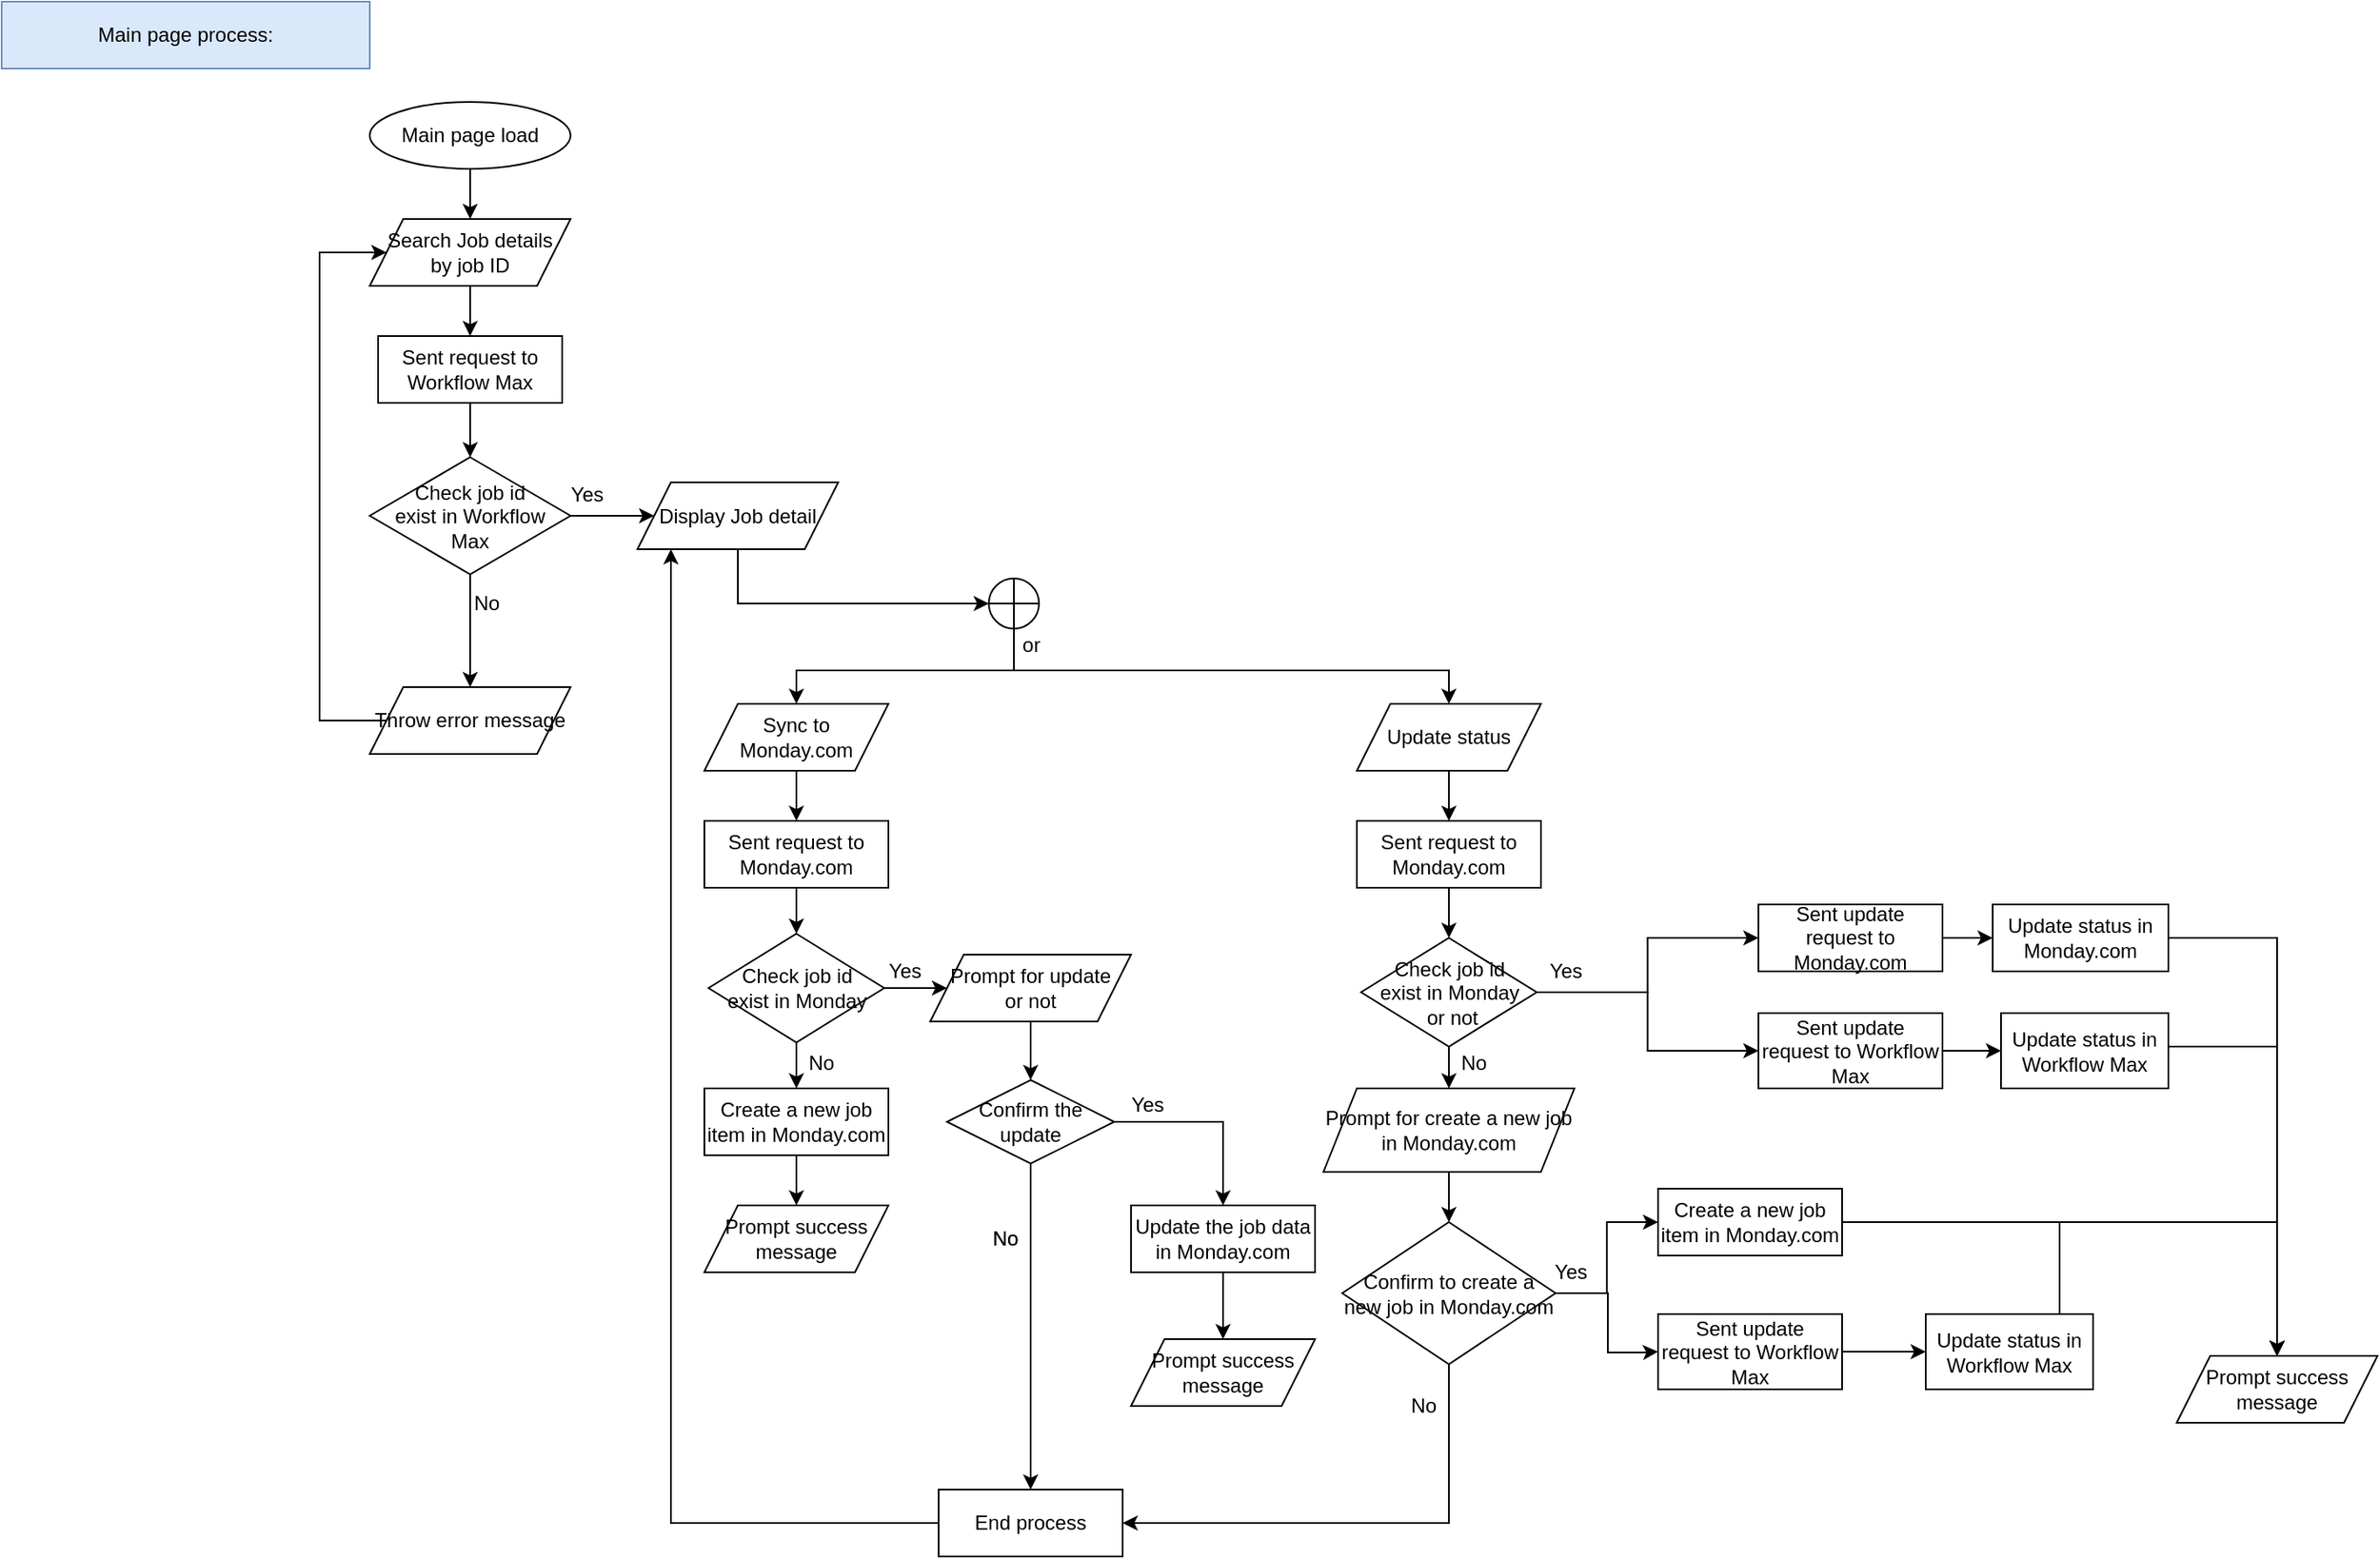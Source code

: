 <mxfile version="13.7.3" type="device"><diagram id="yRRdc2oBEPuKJAoZY_6h" name="Page-1"><mxGraphModel dx="652" dy="337" grid="1" gridSize="10" guides="1" tooltips="1" connect="1" arrows="1" fold="1" page="1" pageScale="1" pageWidth="850" pageHeight="1100" math="0" shadow="0"><root><mxCell id="0"/><mxCell id="1" parent="0"/><mxCell id="E8InZP41ITY_Z16XMjj9-4" style="edgeStyle=orthogonalEdgeStyle;rounded=0;orthogonalLoop=1;jettySize=auto;html=1;entryX=0.5;entryY=0;entryDx=0;entryDy=0;" edge="1" parent="1" source="E8InZP41ITY_Z16XMjj9-1" target="E8InZP41ITY_Z16XMjj9-2"><mxGeometry relative="1" as="geometry"/></mxCell><mxCell id="E8InZP41ITY_Z16XMjj9-1" value="Main page load" style="ellipse;whiteSpace=wrap;html=1;" vertex="1" parent="1"><mxGeometry x="360" y="130" width="120" height="40" as="geometry"/></mxCell><mxCell id="E8InZP41ITY_Z16XMjj9-7" style="edgeStyle=orthogonalEdgeStyle;rounded=0;orthogonalLoop=1;jettySize=auto;html=1;entryX=0.5;entryY=0;entryDx=0;entryDy=0;" edge="1" parent="1" source="E8InZP41ITY_Z16XMjj9-2" target="E8InZP41ITY_Z16XMjj9-6"><mxGeometry relative="1" as="geometry"/></mxCell><mxCell id="E8InZP41ITY_Z16XMjj9-2" value="&lt;div&gt;Search Job details&lt;/div&gt;&lt;div&gt;by job ID&lt;br&gt;&lt;/div&gt;" style="shape=parallelogram;perimeter=parallelogramPerimeter;whiteSpace=wrap;html=1;fixedSize=1;" vertex="1" parent="1"><mxGeometry x="360" y="200" width="120" height="40" as="geometry"/></mxCell><mxCell id="E8InZP41ITY_Z16XMjj9-9" style="edgeStyle=orthogonalEdgeStyle;rounded=0;orthogonalLoop=1;jettySize=auto;html=1;" edge="1" parent="1" source="E8InZP41ITY_Z16XMjj9-6" target="E8InZP41ITY_Z16XMjj9-8"><mxGeometry relative="1" as="geometry"/></mxCell><mxCell id="E8InZP41ITY_Z16XMjj9-6" value="Sent request to Workflow Max" style="rounded=0;whiteSpace=wrap;html=1;" vertex="1" parent="1"><mxGeometry x="365" y="270" width="110" height="40" as="geometry"/></mxCell><mxCell id="E8InZP41ITY_Z16XMjj9-13" style="edgeStyle=orthogonalEdgeStyle;rounded=0;orthogonalLoop=1;jettySize=auto;html=1;" edge="1" parent="1" source="E8InZP41ITY_Z16XMjj9-8" target="E8InZP41ITY_Z16XMjj9-104"><mxGeometry relative="1" as="geometry"><mxPoint x="420" y="470" as="targetPoint"/></mxGeometry></mxCell><mxCell id="E8InZP41ITY_Z16XMjj9-19" style="edgeStyle=orthogonalEdgeStyle;rounded=0;orthogonalLoop=1;jettySize=auto;html=1;entryX=0;entryY=0.5;entryDx=0;entryDy=0;" edge="1" parent="1" source="E8InZP41ITY_Z16XMjj9-8" target="E8InZP41ITY_Z16XMjj9-103"><mxGeometry relative="1" as="geometry"><mxPoint x="520" y="377.5" as="targetPoint"/></mxGeometry></mxCell><mxCell id="E8InZP41ITY_Z16XMjj9-8" value="&lt;div&gt;Check job id &lt;br&gt;&lt;/div&gt;&lt;div&gt;exist in Workflow &lt;br&gt;&lt;/div&gt;&lt;div&gt;Max&lt;br&gt;&lt;/div&gt;" style="rhombus;whiteSpace=wrap;html=1;" vertex="1" parent="1"><mxGeometry x="360" y="342.5" width="120" height="70" as="geometry"/></mxCell><mxCell id="E8InZP41ITY_Z16XMjj9-12" style="edgeStyle=orthogonalEdgeStyle;rounded=0;orthogonalLoop=1;jettySize=auto;html=1;entryX=0;entryY=0.5;entryDx=0;entryDy=0;exitX=0;exitY=0.5;exitDx=0;exitDy=0;" edge="1" parent="1" source="E8InZP41ITY_Z16XMjj9-104" target="E8InZP41ITY_Z16XMjj9-2"><mxGeometry relative="1" as="geometry"><mxPoint x="250" y="210" as="targetPoint"/><mxPoint x="375" y="497.5" as="sourcePoint"/><Array as="points"><mxPoint x="330" y="500"/><mxPoint x="330" y="220"/></Array></mxGeometry></mxCell><mxCell id="E8InZP41ITY_Z16XMjj9-16" value="No" style="text;html=1;strokeColor=none;fillColor=none;align=center;verticalAlign=middle;whiteSpace=wrap;rounded=0;" vertex="1" parent="1"><mxGeometry x="410" y="420" width="40" height="20" as="geometry"/></mxCell><mxCell id="E8InZP41ITY_Z16XMjj9-22" style="edgeStyle=orthogonalEdgeStyle;rounded=0;orthogonalLoop=1;jettySize=auto;html=1;entryX=0;entryY=0.5;entryDx=0;entryDy=0;entryPerimeter=0;exitX=0.5;exitY=1;exitDx=0;exitDy=0;" edge="1" parent="1" source="E8InZP41ITY_Z16XMjj9-103" target="E8InZP41ITY_Z16XMjj9-21"><mxGeometry relative="1" as="geometry"><mxPoint x="620" y="377.5" as="sourcePoint"/><Array as="points"><mxPoint x="580" y="430"/><mxPoint x="730" y="430"/></Array></mxGeometry></mxCell><mxCell id="E8InZP41ITY_Z16XMjj9-20" value="Yes" style="text;html=1;strokeColor=none;fillColor=none;align=center;verticalAlign=middle;whiteSpace=wrap;rounded=0;" vertex="1" parent="1"><mxGeometry x="470" y="355" width="40" height="20" as="geometry"/></mxCell><mxCell id="E8InZP41ITY_Z16XMjj9-26" style="edgeStyle=orthogonalEdgeStyle;rounded=0;orthogonalLoop=1;jettySize=auto;html=1;entryX=0.5;entryY=0;entryDx=0;entryDy=0;exitX=0.5;exitY=1;exitDx=0;exitDy=0;exitPerimeter=0;" edge="1" parent="1" source="E8InZP41ITY_Z16XMjj9-21" target="E8InZP41ITY_Z16XMjj9-25"><mxGeometry relative="1" as="geometry"><Array as="points"><mxPoint x="745" y="470"/><mxPoint x="615" y="470"/></Array></mxGeometry></mxCell><mxCell id="E8InZP41ITY_Z16XMjj9-46" style="edgeStyle=orthogonalEdgeStyle;rounded=0;orthogonalLoop=1;jettySize=auto;html=1;entryX=0.5;entryY=0;entryDx=0;entryDy=0;exitX=0.5;exitY=1;exitDx=0;exitDy=0;exitPerimeter=0;" edge="1" parent="1" source="E8InZP41ITY_Z16XMjj9-21" target="E8InZP41ITY_Z16XMjj9-45"><mxGeometry relative="1" as="geometry"><mxPoint x="745" y="490" as="sourcePoint"/><Array as="points"><mxPoint x="745" y="470"/><mxPoint x="1005" y="470"/></Array></mxGeometry></mxCell><mxCell id="E8InZP41ITY_Z16XMjj9-21" value="" style="verticalLabelPosition=bottom;verticalAlign=top;html=1;shape=mxgraph.flowchart.summing_function;" vertex="1" parent="1"><mxGeometry x="730" y="415" width="30" height="30" as="geometry"/></mxCell><mxCell id="E8InZP41ITY_Z16XMjj9-70" style="edgeStyle=orthogonalEdgeStyle;rounded=0;orthogonalLoop=1;jettySize=auto;html=1;" edge="1" parent="1" source="E8InZP41ITY_Z16XMjj9-42" target="E8InZP41ITY_Z16XMjj9-103"><mxGeometry relative="1" as="geometry"><mxPoint x="555" y="400" as="targetPoint"/><Array as="points"><mxPoint x="540" y="980"/></Array></mxGeometry></mxCell><mxCell id="E8InZP41ITY_Z16XMjj9-57" value="or" style="text;html=1;align=center;verticalAlign=middle;resizable=0;points=[];autosize=1;" vertex="1" parent="1"><mxGeometry x="740" y="445" width="30" height="20" as="geometry"/></mxCell><mxCell id="E8InZP41ITY_Z16XMjj9-103" value="Display Job detail" style="shape=parallelogram;perimeter=parallelogramPerimeter;whiteSpace=wrap;html=1;fixedSize=1;" vertex="1" parent="1"><mxGeometry x="520" y="357.5" width="120" height="40" as="geometry"/></mxCell><mxCell id="E8InZP41ITY_Z16XMjj9-104" value="Throw error message" style="shape=parallelogram;perimeter=parallelogramPerimeter;whiteSpace=wrap;html=1;fixedSize=1;" vertex="1" parent="1"><mxGeometry x="360" y="480" width="120" height="40" as="geometry"/></mxCell><mxCell id="E8InZP41ITY_Z16XMjj9-105" value="Main page process:" style="rounded=0;whiteSpace=wrap;html=1;strokeWidth=1;fillColor=#dae8fc;strokeColor=#6c8ebf;" vertex="1" parent="1"><mxGeometry x="140" y="70" width="220" height="40" as="geometry"/></mxCell><mxCell id="E8InZP41ITY_Z16XMjj9-25" value="Sync to Monday.com" style="shape=parallelogram;perimeter=parallelogramPerimeter;whiteSpace=wrap;html=1;fixedSize=1;" vertex="1" parent="1"><mxGeometry x="560" y="490" width="110" height="40" as="geometry"/></mxCell><mxCell id="E8InZP41ITY_Z16XMjj9-27" value="Sent request to Monday.com" style="rounded=0;whiteSpace=wrap;html=1;" vertex="1" parent="1"><mxGeometry x="560" y="560" width="110" height="40" as="geometry"/></mxCell><mxCell id="E8InZP41ITY_Z16XMjj9-28" value="&lt;div&gt;Check job id &lt;br&gt;&lt;/div&gt;&lt;div&gt;exist in Monday&lt;br&gt;&lt;/div&gt;" style="rhombus;whiteSpace=wrap;html=1;" vertex="1" parent="1"><mxGeometry x="562.5" y="627.5" width="105" height="65" as="geometry"/></mxCell><mxCell id="E8InZP41ITY_Z16XMjj9-31" value="Create a new job item in Monday.com" style="rounded=0;whiteSpace=wrap;html=1;" vertex="1" parent="1"><mxGeometry x="560" y="720" width="110" height="40" as="geometry"/></mxCell><mxCell id="E8InZP41ITY_Z16XMjj9-32" value="Prompt success message" style="shape=parallelogram;perimeter=parallelogramPerimeter;whiteSpace=wrap;html=1;fixedSize=1;" vertex="1" parent="1"><mxGeometry x="560" y="790" width="110" height="40" as="geometry"/></mxCell><mxCell id="E8InZP41ITY_Z16XMjj9-33" style="edgeStyle=orthogonalEdgeStyle;rounded=0;orthogonalLoop=1;jettySize=auto;html=1;entryX=0.5;entryY=0;entryDx=0;entryDy=0;" edge="1" parent="1" source="E8InZP41ITY_Z16XMjj9-25" target="E8InZP41ITY_Z16XMjj9-27"><mxGeometry relative="1" as="geometry"/></mxCell><mxCell id="E8InZP41ITY_Z16XMjj9-34" style="edgeStyle=orthogonalEdgeStyle;rounded=0;orthogonalLoop=1;jettySize=auto;html=1;entryX=0.5;entryY=0;entryDx=0;entryDy=0;" edge="1" parent="1" source="E8InZP41ITY_Z16XMjj9-27" target="E8InZP41ITY_Z16XMjj9-28"><mxGeometry relative="1" as="geometry"/></mxCell><mxCell id="E8InZP41ITY_Z16XMjj9-35" style="edgeStyle=orthogonalEdgeStyle;rounded=0;orthogonalLoop=1;jettySize=auto;html=1;" edge="1" parent="1" source="E8InZP41ITY_Z16XMjj9-28" target="E8InZP41ITY_Z16XMjj9-31"><mxGeometry relative="1" as="geometry"/></mxCell><mxCell id="E8InZP41ITY_Z16XMjj9-36" style="edgeStyle=orthogonalEdgeStyle;rounded=0;orthogonalLoop=1;jettySize=auto;html=1;" edge="1" parent="1" source="E8InZP41ITY_Z16XMjj9-31" target="E8InZP41ITY_Z16XMjj9-32"><mxGeometry relative="1" as="geometry"/></mxCell><mxCell id="E8InZP41ITY_Z16XMjj9-38" style="edgeStyle=orthogonalEdgeStyle;rounded=0;orthogonalLoop=1;jettySize=auto;html=1;" edge="1" parent="1" source="E8InZP41ITY_Z16XMjj9-28" target="E8InZP41ITY_Z16XMjj9-37"><mxGeometry relative="1" as="geometry"/></mxCell><mxCell id="E8InZP41ITY_Z16XMjj9-29" value="No" style="text;html=1;strokeColor=none;fillColor=none;align=center;verticalAlign=middle;whiteSpace=wrap;rounded=0;" vertex="1" parent="1"><mxGeometry x="610" y="695" width="40" height="20" as="geometry"/></mxCell><mxCell id="E8InZP41ITY_Z16XMjj9-37" value="&lt;div&gt;Prompt for update&lt;/div&gt;&lt;div&gt;or not&lt;br&gt;&lt;/div&gt;" style="shape=parallelogram;perimeter=parallelogramPerimeter;whiteSpace=wrap;html=1;fixedSize=1;" vertex="1" parent="1"><mxGeometry x="695" y="640" width="120" height="40" as="geometry"/></mxCell><mxCell id="E8InZP41ITY_Z16XMjj9-39" value="Yes" style="text;html=1;strokeColor=none;fillColor=none;align=center;verticalAlign=middle;whiteSpace=wrap;rounded=0;" vertex="1" parent="1"><mxGeometry x="660" y="640" width="40" height="20" as="geometry"/></mxCell><mxCell id="E8InZP41ITY_Z16XMjj9-122" style="edgeStyle=orthogonalEdgeStyle;rounded=0;orthogonalLoop=1;jettySize=auto;html=1;exitX=1;exitY=0.5;exitDx=0;exitDy=0;entryX=0.5;entryY=0;entryDx=0;entryDy=0;" edge="1" parent="1" source="E8InZP41ITY_Z16XMjj9-40" target="E8InZP41ITY_Z16XMjj9-119"><mxGeometry relative="1" as="geometry"/></mxCell><mxCell id="E8InZP41ITY_Z16XMjj9-40" value="Confirm the update" style="rhombus;whiteSpace=wrap;html=1;" vertex="1" parent="1"><mxGeometry x="705" y="715" width="100" height="50" as="geometry"/></mxCell><mxCell id="E8InZP41ITY_Z16XMjj9-41" style="edgeStyle=orthogonalEdgeStyle;rounded=0;orthogonalLoop=1;jettySize=auto;html=1;entryX=0.5;entryY=0;entryDx=0;entryDy=0;" edge="1" parent="1" source="E8InZP41ITY_Z16XMjj9-37" target="E8InZP41ITY_Z16XMjj9-40"><mxGeometry relative="1" as="geometry"/></mxCell><mxCell id="E8InZP41ITY_Z16XMjj9-42" value="End process" style="rounded=0;whiteSpace=wrap;html=1;" vertex="1" parent="1"><mxGeometry x="700" y="960" width="110" height="40" as="geometry"/></mxCell><mxCell id="E8InZP41ITY_Z16XMjj9-68" style="edgeStyle=orthogonalEdgeStyle;rounded=0;orthogonalLoop=1;jettySize=auto;html=1;entryX=0.5;entryY=0;entryDx=0;entryDy=0;" edge="1" parent="1" source="E8InZP41ITY_Z16XMjj9-40" target="E8InZP41ITY_Z16XMjj9-42"><mxGeometry relative="1" as="geometry"/></mxCell><mxCell id="E8InZP41ITY_Z16XMjj9-45" value="Update status" style="shape=parallelogram;perimeter=parallelogramPerimeter;whiteSpace=wrap;html=1;fixedSize=1;" vertex="1" parent="1"><mxGeometry x="950" y="490" width="110" height="40" as="geometry"/></mxCell><mxCell id="E8InZP41ITY_Z16XMjj9-62" value="Sent request to Monday.com" style="rounded=0;whiteSpace=wrap;html=1;" vertex="1" parent="1"><mxGeometry x="950" y="560" width="110" height="40" as="geometry"/></mxCell><mxCell id="E8InZP41ITY_Z16XMjj9-64" style="edgeStyle=orthogonalEdgeStyle;rounded=0;orthogonalLoop=1;jettySize=auto;html=1;" edge="1" parent="1" source="E8InZP41ITY_Z16XMjj9-45" target="E8InZP41ITY_Z16XMjj9-62"><mxGeometry relative="1" as="geometry"/></mxCell><mxCell id="E8InZP41ITY_Z16XMjj9-63" value="&lt;div&gt;Check job id &lt;br&gt;&lt;/div&gt;&lt;div&gt;exist in Monday&lt;br&gt;&lt;/div&gt;&amp;nbsp;or not" style="rhombus;whiteSpace=wrap;html=1;" vertex="1" parent="1"><mxGeometry x="952.5" y="630" width="105" height="65" as="geometry"/></mxCell><mxCell id="E8InZP41ITY_Z16XMjj9-65" style="edgeStyle=orthogonalEdgeStyle;rounded=0;orthogonalLoop=1;jettySize=auto;html=1;" edge="1" parent="1" source="E8InZP41ITY_Z16XMjj9-62" target="E8InZP41ITY_Z16XMjj9-63"><mxGeometry relative="1" as="geometry"/></mxCell><mxCell id="E8InZP41ITY_Z16XMjj9-66" value="Prompt for create a new job in Monday.com " style="shape=parallelogram;perimeter=parallelogramPerimeter;whiteSpace=wrap;html=1;fixedSize=1;" vertex="1" parent="1"><mxGeometry x="930" y="720" width="150" height="50" as="geometry"/></mxCell><mxCell id="E8InZP41ITY_Z16XMjj9-73" style="edgeStyle=orthogonalEdgeStyle;rounded=0;orthogonalLoop=1;jettySize=auto;html=1;exitX=0.5;exitY=1;exitDx=0;exitDy=0;entryX=0.5;entryY=0;entryDx=0;entryDy=0;" edge="1" parent="1" source="E8InZP41ITY_Z16XMjj9-63" target="E8InZP41ITY_Z16XMjj9-66"><mxGeometry relative="1" as="geometry"/></mxCell><mxCell id="E8InZP41ITY_Z16XMjj9-69" value="No" style="text;html=1;strokeColor=none;fillColor=none;align=center;verticalAlign=middle;whiteSpace=wrap;rounded=0;" vertex="1" parent="1"><mxGeometry x="720" y="800" width="40" height="20" as="geometry"/></mxCell><mxCell id="E8InZP41ITY_Z16XMjj9-74" value="No" style="text;html=1;strokeColor=none;fillColor=none;align=center;verticalAlign=middle;whiteSpace=wrap;rounded=0;" vertex="1" parent="1"><mxGeometry x="1000" y="695" width="40" height="20" as="geometry"/></mxCell><mxCell id="E8InZP41ITY_Z16XMjj9-98" style="edgeStyle=orthogonalEdgeStyle;rounded=0;orthogonalLoop=1;jettySize=auto;html=1;entryX=1;entryY=0.5;entryDx=0;entryDy=0;exitX=0.5;exitY=1;exitDx=0;exitDy=0;" edge="1" parent="1" source="E8InZP41ITY_Z16XMjj9-75" target="E8InZP41ITY_Z16XMjj9-42"><mxGeometry relative="1" as="geometry"/></mxCell><mxCell id="E8InZP41ITY_Z16XMjj9-114" style="edgeStyle=orthogonalEdgeStyle;rounded=0;orthogonalLoop=1;jettySize=auto;html=1;entryX=0;entryY=0.5;entryDx=0;entryDy=0;" edge="1" parent="1" source="E8InZP41ITY_Z16XMjj9-75" target="E8InZP41ITY_Z16XMjj9-110"><mxGeometry relative="1" as="geometry"/></mxCell><mxCell id="E8InZP41ITY_Z16XMjj9-75" value="Confirm to create a new job in Monday.com" style="rhombus;whiteSpace=wrap;html=1;" vertex="1" parent="1"><mxGeometry x="941.25" y="800" width="127.5" height="85" as="geometry"/></mxCell><mxCell id="E8InZP41ITY_Z16XMjj9-82" style="edgeStyle=orthogonalEdgeStyle;rounded=0;orthogonalLoop=1;jettySize=auto;html=1;entryX=0.5;entryY=0;entryDx=0;entryDy=0;" edge="1" parent="1" source="E8InZP41ITY_Z16XMjj9-66" target="E8InZP41ITY_Z16XMjj9-75"><mxGeometry relative="1" as="geometry"/></mxCell><mxCell id="E8InZP41ITY_Z16XMjj9-79" value="Yes" style="text;html=1;strokeColor=none;fillColor=none;align=center;verticalAlign=middle;whiteSpace=wrap;rounded=0;" vertex="1" parent="1"><mxGeometry x="1055" y="640" width="40" height="20" as="geometry"/></mxCell><mxCell id="E8InZP41ITY_Z16XMjj9-115" style="edgeStyle=orthogonalEdgeStyle;rounded=0;orthogonalLoop=1;jettySize=auto;html=1;entryX=0;entryY=0.5;entryDx=0;entryDy=0;exitX=1;exitY=0.5;exitDx=0;exitDy=0;" edge="1" parent="1" source="E8InZP41ITY_Z16XMjj9-75" target="E8InZP41ITY_Z16XMjj9-111"><mxGeometry relative="1" as="geometry"><Array as="points"><mxPoint x="1100" y="843"/><mxPoint x="1100" y="878"/><mxPoint x="1120" y="878"/></Array></mxGeometry></mxCell><mxCell id="E8InZP41ITY_Z16XMjj9-80" value="Yes" style="text;html=1;strokeColor=none;fillColor=none;align=center;verticalAlign=middle;whiteSpace=wrap;rounded=0;" vertex="1" parent="1"><mxGeometry x="1057.5" y="820" width="40" height="20" as="geometry"/></mxCell><mxCell id="E8InZP41ITY_Z16XMjj9-86" style="edgeStyle=orthogonalEdgeStyle;rounded=0;orthogonalLoop=1;jettySize=auto;html=1;" edge="1" parent="1" source="E8InZP41ITY_Z16XMjj9-63" target="E8InZP41ITY_Z16XMjj9-58"><mxGeometry relative="1" as="geometry"/></mxCell><mxCell id="E8InZP41ITY_Z16XMjj9-84" style="edgeStyle=orthogonalEdgeStyle;rounded=0;orthogonalLoop=1;jettySize=auto;html=1;entryX=0;entryY=0.5;entryDx=0;entryDy=0;" edge="1" parent="1" source="E8InZP41ITY_Z16XMjj9-63" target="E8InZP41ITY_Z16XMjj9-83"><mxGeometry relative="1" as="geometry"/></mxCell><mxCell id="E8InZP41ITY_Z16XMjj9-99" value="No" style="text;html=1;strokeColor=none;fillColor=none;align=center;verticalAlign=middle;whiteSpace=wrap;rounded=0;" vertex="1" parent="1"><mxGeometry x="970" y="900" width="40" height="20" as="geometry"/></mxCell><mxCell id="E8InZP41ITY_Z16XMjj9-100" style="edgeStyle=orthogonalEdgeStyle;rounded=0;orthogonalLoop=1;jettySize=auto;html=1;exitX=1;exitY=0.5;exitDx=0;exitDy=0;entryX=0.5;entryY=0;entryDx=0;entryDy=0;" edge="1" parent="1" source="E8InZP41ITY_Z16XMjj9-59" target="E8InZP41ITY_Z16XMjj9-101"><mxGeometry relative="1" as="geometry"><mxPoint x="1480" y="770" as="targetPoint"/><Array as="points"><mxPoint x="1500" y="630"/></Array></mxGeometry></mxCell><mxCell id="E8InZP41ITY_Z16XMjj9-101" value="Prompt success message" style="shape=parallelogram;perimeter=parallelogramPerimeter;whiteSpace=wrap;html=1;fixedSize=1;" vertex="1" parent="1"><mxGeometry x="1440" y="880" width="120" height="40" as="geometry"/></mxCell><mxCell id="E8InZP41ITY_Z16XMjj9-102" style="edgeStyle=orthogonalEdgeStyle;rounded=0;orthogonalLoop=1;jettySize=auto;html=1;entryX=0.5;entryY=0;entryDx=0;entryDy=0;exitX=1;exitY=0.5;exitDx=0;exitDy=0;" edge="1" parent="1" source="E8InZP41ITY_Z16XMjj9-77" target="E8InZP41ITY_Z16XMjj9-101"><mxGeometry relative="1" as="geometry"><Array as="points"><mxPoint x="1435" y="695"/><mxPoint x="1500" y="695"/></Array></mxGeometry></mxCell><mxCell id="E8InZP41ITY_Z16XMjj9-117" style="edgeStyle=orthogonalEdgeStyle;rounded=0;orthogonalLoop=1;jettySize=auto;html=1;entryX=0.5;entryY=0;entryDx=0;entryDy=0;" edge="1" parent="1" source="E8InZP41ITY_Z16XMjj9-110" target="E8InZP41ITY_Z16XMjj9-101"><mxGeometry relative="1" as="geometry"/></mxCell><mxCell id="E8InZP41ITY_Z16XMjj9-110" value="Create a new job item in Monday.com" style="rounded=0;whiteSpace=wrap;html=1;" vertex="1" parent="1"><mxGeometry x="1130" y="780" width="110" height="40" as="geometry"/></mxCell><mxCell id="E8InZP41ITY_Z16XMjj9-58" value="Sent update request to Workflow Max" style="rounded=0;whiteSpace=wrap;html=1;" vertex="1" parent="1"><mxGeometry x="1190" y="675" width="110" height="45" as="geometry"/></mxCell><mxCell id="E8InZP41ITY_Z16XMjj9-59" value="Update status in Monday.com" style="rounded=0;whiteSpace=wrap;html=1;" vertex="1" parent="1"><mxGeometry x="1330" y="610" width="105" height="40" as="geometry"/></mxCell><mxCell id="E8InZP41ITY_Z16XMjj9-77" value="Update status in Workflow Max" style="rounded=0;whiteSpace=wrap;html=1;" vertex="1" parent="1"><mxGeometry x="1335" y="675" width="100" height="45" as="geometry"/></mxCell><mxCell id="E8InZP41ITY_Z16XMjj9-88" style="edgeStyle=orthogonalEdgeStyle;rounded=0;orthogonalLoop=1;jettySize=auto;html=1;entryX=0;entryY=0.5;entryDx=0;entryDy=0;" edge="1" parent="1" source="E8InZP41ITY_Z16XMjj9-58" target="E8InZP41ITY_Z16XMjj9-77"><mxGeometry relative="1" as="geometry"/></mxCell><mxCell id="E8InZP41ITY_Z16XMjj9-87" style="edgeStyle=orthogonalEdgeStyle;rounded=0;orthogonalLoop=1;jettySize=auto;html=1;entryX=0;entryY=0.5;entryDx=0;entryDy=0;" edge="1" parent="1" source="E8InZP41ITY_Z16XMjj9-83" target="E8InZP41ITY_Z16XMjj9-59"><mxGeometry relative="1" as="geometry"/></mxCell><mxCell id="E8InZP41ITY_Z16XMjj9-83" value="Sent update request to Monday.com" style="rounded=0;whiteSpace=wrap;html=1;" vertex="1" parent="1"><mxGeometry x="1190" y="610" width="110" height="40" as="geometry"/></mxCell><mxCell id="E8InZP41ITY_Z16XMjj9-116" style="edgeStyle=orthogonalEdgeStyle;rounded=0;orthogonalLoop=1;jettySize=auto;html=1;entryX=0;entryY=0.5;entryDx=0;entryDy=0;" edge="1" parent="1" source="E8InZP41ITY_Z16XMjj9-111" target="E8InZP41ITY_Z16XMjj9-112"><mxGeometry relative="1" as="geometry"/></mxCell><mxCell id="E8InZP41ITY_Z16XMjj9-111" value="Sent update request to Workflow Max" style="rounded=0;whiteSpace=wrap;html=1;" vertex="1" parent="1"><mxGeometry x="1130" y="855" width="110" height="45" as="geometry"/></mxCell><mxCell id="E8InZP41ITY_Z16XMjj9-118" style="edgeStyle=orthogonalEdgeStyle;rounded=0;orthogonalLoop=1;jettySize=auto;html=1;exitX=1;exitY=0.5;exitDx=0;exitDy=0;entryX=0.5;entryY=0;entryDx=0;entryDy=0;" edge="1" parent="1" source="E8InZP41ITY_Z16XMjj9-112" target="E8InZP41ITY_Z16XMjj9-101"><mxGeometry relative="1" as="geometry"><mxPoint x="1500" y="870" as="targetPoint"/><Array as="points"><mxPoint x="1370" y="800"/><mxPoint x="1500" y="800"/></Array></mxGeometry></mxCell><mxCell id="E8InZP41ITY_Z16XMjj9-112" value="Update status in Workflow Max" style="rounded=0;whiteSpace=wrap;html=1;" vertex="1" parent="1"><mxGeometry x="1290" y="855" width="100" height="45" as="geometry"/></mxCell><mxCell id="E8InZP41ITY_Z16XMjj9-128" style="edgeStyle=orthogonalEdgeStyle;rounded=0;orthogonalLoop=1;jettySize=auto;html=1;" edge="1" parent="1" source="E8InZP41ITY_Z16XMjj9-119" target="E8InZP41ITY_Z16XMjj9-127"><mxGeometry relative="1" as="geometry"/></mxCell><mxCell id="E8InZP41ITY_Z16XMjj9-119" value="Update the job data in Monday.com" style="rounded=0;whiteSpace=wrap;html=1;" vertex="1" parent="1"><mxGeometry x="815" y="790" width="110" height="40" as="geometry"/></mxCell><mxCell id="E8InZP41ITY_Z16XMjj9-124" value="No" style="text;html=1;strokeColor=none;fillColor=none;align=center;verticalAlign=middle;whiteSpace=wrap;rounded=0;" vertex="1" parent="1"><mxGeometry x="720" y="800" width="40" height="20" as="geometry"/></mxCell><mxCell id="E8InZP41ITY_Z16XMjj9-126" value="Yes" style="text;html=1;strokeColor=none;fillColor=none;align=center;verticalAlign=middle;whiteSpace=wrap;rounded=0;" vertex="1" parent="1"><mxGeometry x="805" y="720" width="40" height="20" as="geometry"/></mxCell><mxCell id="E8InZP41ITY_Z16XMjj9-127" value="Prompt success message" style="shape=parallelogram;perimeter=parallelogramPerimeter;whiteSpace=wrap;html=1;fixedSize=1;" vertex="1" parent="1"><mxGeometry x="815" y="870" width="110" height="40" as="geometry"/></mxCell></root></mxGraphModel></diagram></mxfile>